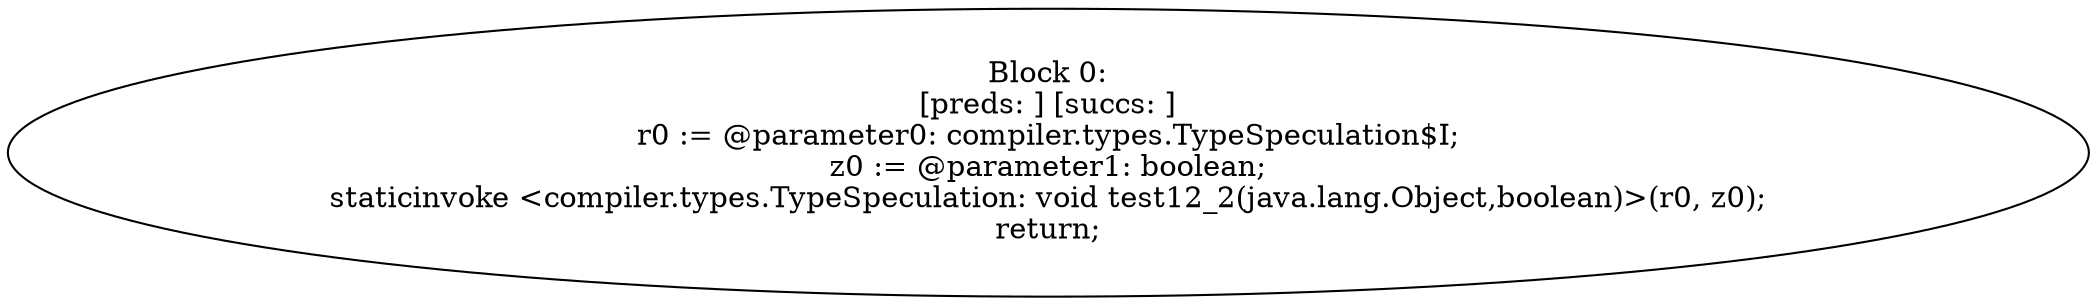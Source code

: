 digraph "unitGraph" {
    "Block 0:
[preds: ] [succs: ]
r0 := @parameter0: compiler.types.TypeSpeculation$I;
z0 := @parameter1: boolean;
staticinvoke <compiler.types.TypeSpeculation: void test12_2(java.lang.Object,boolean)>(r0, z0);
return;
"
}
